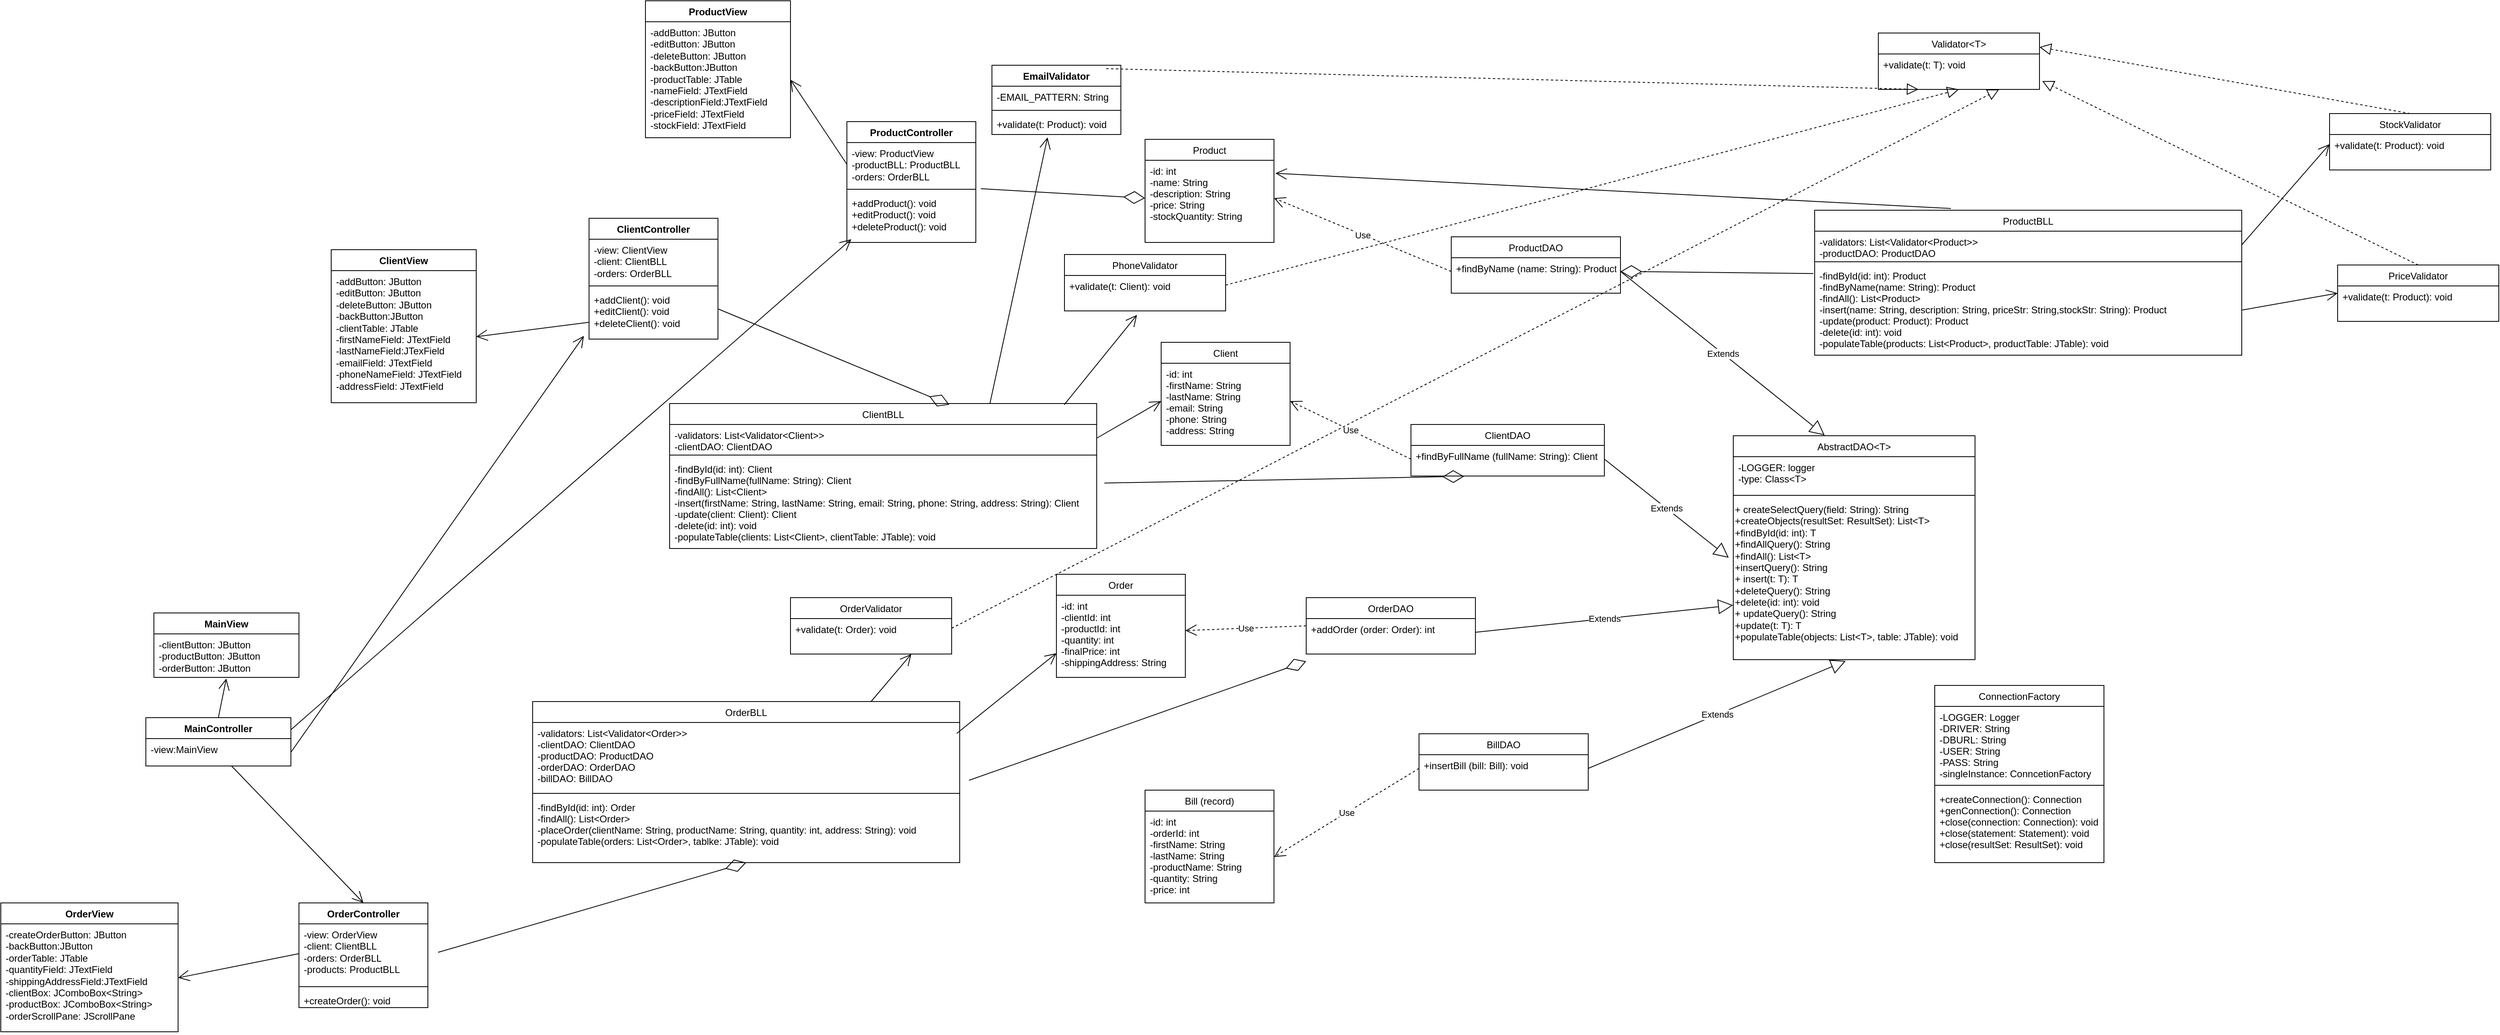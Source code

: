 <mxfile version="27.0.6">
  <diagram id="C5RBs43oDa-KdzZeNtuy" name="Page-1">
    <mxGraphModel dx="5542" dy="3557" grid="1" gridSize="10" guides="1" tooltips="1" connect="1" arrows="1" fold="1" page="1" pageScale="1" pageWidth="827" pageHeight="1169" math="0" shadow="0">
      <root>
        <mxCell id="WIyWlLk6GJQsqaUBKTNV-0" />
        <mxCell id="WIyWlLk6GJQsqaUBKTNV-1" parent="WIyWlLk6GJQsqaUBKTNV-0" />
        <mxCell id="zkfFHV4jXpPFQw0GAbJ--0" value="Client" style="swimlane;fontStyle=0;align=center;verticalAlign=top;childLayout=stackLayout;horizontal=1;startSize=26;horizontalStack=0;resizeParent=1;resizeLast=0;collapsible=1;marginBottom=0;rounded=0;shadow=0;strokeWidth=1;" parent="WIyWlLk6GJQsqaUBKTNV-1" vertex="1">
          <mxGeometry x="-100" y="264" width="160" height="128" as="geometry">
            <mxRectangle x="230" y="140" width="160" height="26" as="alternateBounds" />
          </mxGeometry>
        </mxCell>
        <mxCell id="zkfFHV4jXpPFQw0GAbJ--1" value="-id: int&#xa;-firstName: String&#xa;-lastName: String&#xa;-email: String&#xa;-phone: String&#xa;-address: String" style="text;align=left;verticalAlign=top;spacingLeft=4;spacingRight=4;overflow=hidden;rotatable=0;points=[[0,0.5],[1,0.5]];portConstraint=eastwest;" parent="zkfFHV4jXpPFQw0GAbJ--0" vertex="1">
          <mxGeometry y="26" width="160" height="94" as="geometry" />
        </mxCell>
        <mxCell id="zkfFHV4jXpPFQw0GAbJ--6" value="ConnectionFactory" style="swimlane;fontStyle=0;align=center;verticalAlign=top;childLayout=stackLayout;horizontal=1;startSize=26;horizontalStack=0;resizeParent=1;resizeLast=0;collapsible=1;marginBottom=0;rounded=0;shadow=0;strokeWidth=1;" parent="WIyWlLk6GJQsqaUBKTNV-1" vertex="1">
          <mxGeometry x="860" y="690" width="210" height="220" as="geometry">
            <mxRectangle x="130" y="380" width="160" height="26" as="alternateBounds" />
          </mxGeometry>
        </mxCell>
        <mxCell id="zkfFHV4jXpPFQw0GAbJ--7" value="-LOGGER: Logger&#xa;-DRIVER: String&#xa;-DBURL: String&#xa;-USER: String&#xa;-PASS: String&#xa;-singleInstance: ConncetionFactory" style="text;align=left;verticalAlign=top;spacingLeft=4;spacingRight=4;overflow=hidden;rotatable=0;points=[[0,0.5],[1,0.5]];portConstraint=eastwest;" parent="zkfFHV4jXpPFQw0GAbJ--6" vertex="1">
          <mxGeometry y="26" width="210" height="94" as="geometry" />
        </mxCell>
        <mxCell id="zkfFHV4jXpPFQw0GAbJ--9" value="" style="line;html=1;strokeWidth=1;align=left;verticalAlign=middle;spacingTop=-1;spacingLeft=3;spacingRight=3;rotatable=0;labelPosition=right;points=[];portConstraint=eastwest;" parent="zkfFHV4jXpPFQw0GAbJ--6" vertex="1">
          <mxGeometry y="120" width="210" height="8" as="geometry" />
        </mxCell>
        <mxCell id="zkfFHV4jXpPFQw0GAbJ--10" value="+createConnection(): Connection&#xa;+genConnection(): Connection&#xa;+close(connection: Connection): void&#xa;+close(statement: Statement): void&#xa;+close(resultSet: ResultSet): void" style="text;align=left;verticalAlign=top;spacingLeft=4;spacingRight=4;overflow=hidden;rotatable=0;points=[[0,0.5],[1,0.5]];portConstraint=eastwest;fontStyle=0" parent="zkfFHV4jXpPFQw0GAbJ--6" vertex="1">
          <mxGeometry y="128" width="210" height="92" as="geometry" />
        </mxCell>
        <mxCell id="zkfFHV4jXpPFQw0GAbJ--13" value="AbstractDAO&lt;T&gt;" style="swimlane;fontStyle=0;align=center;verticalAlign=top;childLayout=stackLayout;horizontal=1;startSize=26;horizontalStack=0;resizeParent=1;resizeLast=0;collapsible=1;marginBottom=0;rounded=0;shadow=0;strokeWidth=1;" parent="WIyWlLk6GJQsqaUBKTNV-1" vertex="1">
          <mxGeometry x="610" y="380" width="300" height="278" as="geometry">
            <mxRectangle x="340" y="380" width="170" height="26" as="alternateBounds" />
          </mxGeometry>
        </mxCell>
        <mxCell id="zkfFHV4jXpPFQw0GAbJ--14" value="-LOGGER: logger&#xa;-type: Class&lt;T&gt;" style="text;align=left;verticalAlign=top;spacingLeft=4;spacingRight=4;overflow=hidden;rotatable=0;points=[[0,0.5],[1,0.5]];portConstraint=eastwest;" parent="zkfFHV4jXpPFQw0GAbJ--13" vertex="1">
          <mxGeometry y="26" width="300" height="44" as="geometry" />
        </mxCell>
        <mxCell id="zkfFHV4jXpPFQw0GAbJ--15" value="" style="line;html=1;strokeWidth=1;align=left;verticalAlign=middle;spacingTop=-1;spacingLeft=3;spacingRight=3;rotatable=0;labelPosition=right;points=[];portConstraint=eastwest;" parent="zkfFHV4jXpPFQw0GAbJ--13" vertex="1">
          <mxGeometry y="70" width="300" height="8" as="geometry" />
        </mxCell>
        <mxCell id="z1YwKlO6LpL1jLKIhNCp-19" value="+ createSelectQuery(field: String): String&lt;div&gt;+createObjects(resultSet: ResultSet): List&amp;lt;T&amp;gt;&lt;/div&gt;&lt;div&gt;+findById(id: int): T&lt;/div&gt;&lt;div&gt;+findAllQuery(): String&lt;/div&gt;&lt;div&gt;+findAll(): List&amp;lt;T&amp;gt;&lt;/div&gt;&lt;div&gt;+insertQuery(): String&lt;/div&gt;&lt;div&gt;+ insert(t: T): T&lt;/div&gt;&lt;div&gt;+deleteQuery(): String&lt;/div&gt;&lt;div&gt;+delete(id: int): void&lt;/div&gt;&lt;div&gt;+ updateQuery(): String&lt;/div&gt;&lt;div&gt;+update(t: T): T&lt;/div&gt;&lt;div&gt;+populateTable(objects: List&amp;lt;T&amp;gt;, table: JTable): void&lt;/div&gt;&lt;div&gt;&lt;br&gt;&lt;/div&gt;" style="text;html=1;align=left;verticalAlign=middle;resizable=0;points=[];autosize=1;strokeColor=none;fillColor=none;" vertex="1" parent="zkfFHV4jXpPFQw0GAbJ--13">
          <mxGeometry y="78" width="300" height="200" as="geometry" />
        </mxCell>
        <mxCell id="z1YwKlO6LpL1jLKIhNCp-2" value="Order" style="swimlane;fontStyle=0;align=center;verticalAlign=top;childLayout=stackLayout;horizontal=1;startSize=26;horizontalStack=0;resizeParent=1;resizeLast=0;collapsible=1;marginBottom=0;rounded=0;shadow=0;strokeWidth=1;" vertex="1" parent="WIyWlLk6GJQsqaUBKTNV-1">
          <mxGeometry x="-230" y="552" width="160" height="128" as="geometry">
            <mxRectangle x="230" y="140" width="160" height="26" as="alternateBounds" />
          </mxGeometry>
        </mxCell>
        <mxCell id="z1YwKlO6LpL1jLKIhNCp-3" value="-id: int&#xa;-clientId: int&#xa;-productId: int&#xa;-quantity: int&#xa;-finalPrice: int&#xa;-shippingAddress: String" style="text;align=left;verticalAlign=top;spacingLeft=4;spacingRight=4;overflow=hidden;rotatable=0;points=[[0,0.5],[1,0.5]];portConstraint=eastwest;" vertex="1" parent="z1YwKlO6LpL1jLKIhNCp-2">
          <mxGeometry y="26" width="160" height="94" as="geometry" />
        </mxCell>
        <mxCell id="z1YwKlO6LpL1jLKIhNCp-4" value="Product" style="swimlane;fontStyle=0;align=center;verticalAlign=top;childLayout=stackLayout;horizontal=1;startSize=26;horizontalStack=0;resizeParent=1;resizeLast=0;collapsible=1;marginBottom=0;rounded=0;shadow=0;strokeWidth=1;" vertex="1" parent="WIyWlLk6GJQsqaUBKTNV-1">
          <mxGeometry x="-120" y="12" width="160" height="128" as="geometry">
            <mxRectangle x="230" y="140" width="160" height="26" as="alternateBounds" />
          </mxGeometry>
        </mxCell>
        <mxCell id="z1YwKlO6LpL1jLKIhNCp-5" value="-id: int&#xa;-name: String&#xa;-description: String&#xa;-price: String&#xa;-stockQuantity: String&#xa;" style="text;align=left;verticalAlign=top;spacingLeft=4;spacingRight=4;overflow=hidden;rotatable=0;points=[[0,0.5],[1,0.5]];portConstraint=eastwest;" vertex="1" parent="z1YwKlO6LpL1jLKIhNCp-4">
          <mxGeometry y="26" width="160" height="94" as="geometry" />
        </mxCell>
        <mxCell id="z1YwKlO6LpL1jLKIhNCp-6" value="Bill (record)" style="swimlane;fontStyle=0;align=center;verticalAlign=top;childLayout=stackLayout;horizontal=1;startSize=26;horizontalStack=0;resizeParent=1;resizeLast=0;collapsible=1;marginBottom=0;rounded=0;shadow=0;strokeWidth=1;" vertex="1" parent="WIyWlLk6GJQsqaUBKTNV-1">
          <mxGeometry x="-120" y="820" width="160" height="140" as="geometry">
            <mxRectangle x="230" y="140" width="160" height="26" as="alternateBounds" />
          </mxGeometry>
        </mxCell>
        <mxCell id="z1YwKlO6LpL1jLKIhNCp-7" value="-id: int&#xa;-orderId: int&#xa;-firstName: String&#xa;-lastName: String&#xa;-productName: String&#xa;-quantity: String&#xa;-price: int" style="text;align=left;verticalAlign=top;spacingLeft=4;spacingRight=4;overflow=hidden;rotatable=0;points=[[0,0.5],[1,0.5]];portConstraint=eastwest;" vertex="1" parent="z1YwKlO6LpL1jLKIhNCp-6">
          <mxGeometry y="26" width="160" height="114" as="geometry" />
        </mxCell>
        <mxCell id="z1YwKlO6LpL1jLKIhNCp-8" value="ProductDAO" style="swimlane;fontStyle=0;align=center;verticalAlign=top;childLayout=stackLayout;horizontal=1;startSize=26;horizontalStack=0;resizeParent=1;resizeLast=0;collapsible=1;marginBottom=0;rounded=0;shadow=0;strokeWidth=1;" vertex="1" parent="WIyWlLk6GJQsqaUBKTNV-1">
          <mxGeometry x="260" y="133" width="210" height="70" as="geometry">
            <mxRectangle x="230" y="140" width="160" height="26" as="alternateBounds" />
          </mxGeometry>
        </mxCell>
        <mxCell id="z1YwKlO6LpL1jLKIhNCp-9" value="+findByName (name: String): Product" style="text;align=left;verticalAlign=top;spacingLeft=4;spacingRight=4;overflow=hidden;rotatable=0;points=[[0,0.5],[1,0.5]];portConstraint=eastwest;" vertex="1" parent="z1YwKlO6LpL1jLKIhNCp-8">
          <mxGeometry y="26" width="210" height="34" as="geometry" />
        </mxCell>
        <mxCell id="z1YwKlO6LpL1jLKIhNCp-10" value="ClientDAO" style="swimlane;fontStyle=0;align=center;verticalAlign=top;childLayout=stackLayout;horizontal=1;startSize=26;horizontalStack=0;resizeParent=1;resizeLast=0;collapsible=1;marginBottom=0;rounded=0;shadow=0;strokeWidth=1;" vertex="1" parent="WIyWlLk6GJQsqaUBKTNV-1">
          <mxGeometry x="210" y="366" width="240" height="64" as="geometry">
            <mxRectangle x="230" y="140" width="160" height="26" as="alternateBounds" />
          </mxGeometry>
        </mxCell>
        <mxCell id="z1YwKlO6LpL1jLKIhNCp-11" value="+findByFullName (fullName: String): Client" style="text;align=left;verticalAlign=top;spacingLeft=4;spacingRight=4;overflow=hidden;rotatable=0;points=[[0,0.5],[1,0.5]];portConstraint=eastwest;" vertex="1" parent="z1YwKlO6LpL1jLKIhNCp-10">
          <mxGeometry y="26" width="240" height="34" as="geometry" />
        </mxCell>
        <mxCell id="z1YwKlO6LpL1jLKIhNCp-12" value="OrderDAO" style="swimlane;fontStyle=0;align=center;verticalAlign=top;childLayout=stackLayout;horizontal=1;startSize=26;horizontalStack=0;resizeParent=1;resizeLast=0;collapsible=1;marginBottom=0;rounded=0;shadow=0;strokeWidth=1;" vertex="1" parent="WIyWlLk6GJQsqaUBKTNV-1">
          <mxGeometry x="80" y="581" width="210" height="70" as="geometry">
            <mxRectangle x="230" y="140" width="160" height="26" as="alternateBounds" />
          </mxGeometry>
        </mxCell>
        <mxCell id="z1YwKlO6LpL1jLKIhNCp-13" value="+addOrder (order: Order): int" style="text;align=left;verticalAlign=top;spacingLeft=4;spacingRight=4;overflow=hidden;rotatable=0;points=[[0,0.5],[1,0.5]];portConstraint=eastwest;" vertex="1" parent="z1YwKlO6LpL1jLKIhNCp-12">
          <mxGeometry y="26" width="210" height="34" as="geometry" />
        </mxCell>
        <mxCell id="z1YwKlO6LpL1jLKIhNCp-15" value="BillDAO" style="swimlane;fontStyle=0;align=center;verticalAlign=top;childLayout=stackLayout;horizontal=1;startSize=26;horizontalStack=0;resizeParent=1;resizeLast=0;collapsible=1;marginBottom=0;rounded=0;shadow=0;strokeWidth=1;" vertex="1" parent="WIyWlLk6GJQsqaUBKTNV-1">
          <mxGeometry x="220" y="750" width="210" height="70" as="geometry">
            <mxRectangle x="230" y="140" width="160" height="26" as="alternateBounds" />
          </mxGeometry>
        </mxCell>
        <mxCell id="z1YwKlO6LpL1jLKIhNCp-16" value="+insertBill (bill: Bill): void " style="text;align=left;verticalAlign=top;spacingLeft=4;spacingRight=4;overflow=hidden;rotatable=0;points=[[0,0.5],[1,0.5]];portConstraint=eastwest;" vertex="1" parent="z1YwKlO6LpL1jLKIhNCp-15">
          <mxGeometry y="26" width="210" height="34" as="geometry" />
        </mxCell>
        <mxCell id="z1YwKlO6LpL1jLKIhNCp-21" value="ClientBLL" style="swimlane;fontStyle=0;align=center;verticalAlign=top;childLayout=stackLayout;horizontal=1;startSize=26;horizontalStack=0;resizeParent=1;resizeLast=0;collapsible=1;marginBottom=0;rounded=0;shadow=0;strokeWidth=1;" vertex="1" parent="WIyWlLk6GJQsqaUBKTNV-1">
          <mxGeometry x="-710" y="340" width="530" height="180" as="geometry">
            <mxRectangle x="550" y="140" width="160" height="26" as="alternateBounds" />
          </mxGeometry>
        </mxCell>
        <mxCell id="z1YwKlO6LpL1jLKIhNCp-22" value="-validators: List&lt;Validator&lt;Client&gt;&gt;&#xa;-clientDAO: ClientDAO" style="text;align=left;verticalAlign=top;spacingLeft=4;spacingRight=4;overflow=hidden;rotatable=0;points=[[0,0.5],[1,0.5]];portConstraint=eastwest;" vertex="1" parent="z1YwKlO6LpL1jLKIhNCp-21">
          <mxGeometry y="26" width="530" height="34" as="geometry" />
        </mxCell>
        <mxCell id="z1YwKlO6LpL1jLKIhNCp-27" value="" style="line;html=1;strokeWidth=1;align=left;verticalAlign=middle;spacingTop=-1;spacingLeft=3;spacingRight=3;rotatable=0;labelPosition=right;points=[];portConstraint=eastwest;" vertex="1" parent="z1YwKlO6LpL1jLKIhNCp-21">
          <mxGeometry y="60" width="530" height="8" as="geometry" />
        </mxCell>
        <mxCell id="z1YwKlO6LpL1jLKIhNCp-28" value="-findById(id: int): Client&#xa;-findByFullName(fullName: String): Client&#xa;-findAll(): List&lt;Client&gt;&#xa;-insert(firstName: String, lastName: String, email: String, phone: String, address: String): Client&#xa;-update(client: Client): Client&#xa;-delete(id: int): void&#xa;-populateTable(clients: List&lt;Client&gt;, clientTable: JTable): void" style="text;align=left;verticalAlign=top;spacingLeft=4;spacingRight=4;overflow=hidden;rotatable=0;points=[[0,0.5],[1,0.5]];portConstraint=eastwest;" vertex="1" parent="z1YwKlO6LpL1jLKIhNCp-21">
          <mxGeometry y="68" width="530" height="112" as="geometry" />
        </mxCell>
        <mxCell id="z1YwKlO6LpL1jLKIhNCp-31" value="OrderBLL" style="swimlane;fontStyle=0;align=center;verticalAlign=top;childLayout=stackLayout;horizontal=1;startSize=26;horizontalStack=0;resizeParent=1;resizeLast=0;collapsible=1;marginBottom=0;rounded=0;shadow=0;strokeWidth=1;" vertex="1" parent="WIyWlLk6GJQsqaUBKTNV-1">
          <mxGeometry x="-880" y="710" width="530" height="200" as="geometry">
            <mxRectangle x="550" y="140" width="160" height="26" as="alternateBounds" />
          </mxGeometry>
        </mxCell>
        <mxCell id="z1YwKlO6LpL1jLKIhNCp-32" value="-validators: List&lt;Validator&lt;Order&gt;&gt;&#xa;-clientDAO: ClientDAO&#xa;-productDAO: ProductDAO&#xa;-orderDAO: OrderDAO&#xa;-billDAO: BillDAO" style="text;align=left;verticalAlign=top;spacingLeft=4;spacingRight=4;overflow=hidden;rotatable=0;points=[[0,0.5],[1,0.5]];portConstraint=eastwest;" vertex="1" parent="z1YwKlO6LpL1jLKIhNCp-31">
          <mxGeometry y="26" width="530" height="84" as="geometry" />
        </mxCell>
        <mxCell id="z1YwKlO6LpL1jLKIhNCp-33" value="" style="line;html=1;strokeWidth=1;align=left;verticalAlign=middle;spacingTop=-1;spacingLeft=3;spacingRight=3;rotatable=0;labelPosition=right;points=[];portConstraint=eastwest;" vertex="1" parent="z1YwKlO6LpL1jLKIhNCp-31">
          <mxGeometry y="110" width="530" height="8" as="geometry" />
        </mxCell>
        <mxCell id="z1YwKlO6LpL1jLKIhNCp-34" value="-findById(id: int): Order&#xa;-findAll(): List&lt;Order&gt;&#xa;-placeOrder(clientName: String, productName: String, quantity: int, address: String): void&#xa;-populateTable(orders: List&lt;Order&gt;, tablke: JTable): void" style="text;align=left;verticalAlign=top;spacingLeft=4;spacingRight=4;overflow=hidden;rotatable=0;points=[[0,0.5],[1,0.5]];portConstraint=eastwest;" vertex="1" parent="z1YwKlO6LpL1jLKIhNCp-31">
          <mxGeometry y="118" width="530" height="82" as="geometry" />
        </mxCell>
        <mxCell id="z1YwKlO6LpL1jLKIhNCp-35" value="ProductBLL" style="swimlane;fontStyle=0;align=center;verticalAlign=top;childLayout=stackLayout;horizontal=1;startSize=26;horizontalStack=0;resizeParent=1;resizeLast=0;collapsible=1;marginBottom=0;rounded=0;shadow=0;strokeWidth=1;" vertex="1" parent="WIyWlLk6GJQsqaUBKTNV-1">
          <mxGeometry x="711" y="100" width="530" height="180" as="geometry">
            <mxRectangle x="550" y="140" width="160" height="26" as="alternateBounds" />
          </mxGeometry>
        </mxCell>
        <mxCell id="z1YwKlO6LpL1jLKIhNCp-36" value="-validators: List&lt;Validator&lt;Product&gt;&gt;&#xa;-productDAO: ProductDAO" style="text;align=left;verticalAlign=top;spacingLeft=4;spacingRight=4;overflow=hidden;rotatable=0;points=[[0,0.5],[1,0.5]];portConstraint=eastwest;" vertex="1" parent="z1YwKlO6LpL1jLKIhNCp-35">
          <mxGeometry y="26" width="530" height="34" as="geometry" />
        </mxCell>
        <mxCell id="z1YwKlO6LpL1jLKIhNCp-37" value="" style="line;html=1;strokeWidth=1;align=left;verticalAlign=middle;spacingTop=-1;spacingLeft=3;spacingRight=3;rotatable=0;labelPosition=right;points=[];portConstraint=eastwest;" vertex="1" parent="z1YwKlO6LpL1jLKIhNCp-35">
          <mxGeometry y="60" width="530" height="8" as="geometry" />
        </mxCell>
        <mxCell id="z1YwKlO6LpL1jLKIhNCp-38" value="-findById(id: int): Product&#xa;-findByName(name: String): Product&#xa;-findAll(): List&lt;Product&gt;&#xa;-insert(name: String, description: String, priceStr: String,stockStr: String): Product&#xa;-update(product: Product): Product&#xa;-delete(id: int): void&#xa;-populateTable(products: List&lt;Product&gt;, productTable: JTable): void" style="text;align=left;verticalAlign=top;spacingLeft=4;spacingRight=4;overflow=hidden;rotatable=0;points=[[0,0.5],[1,0.5]];portConstraint=eastwest;" vertex="1" parent="z1YwKlO6LpL1jLKIhNCp-35">
          <mxGeometry y="68" width="530" height="112" as="geometry" />
        </mxCell>
        <mxCell id="z1YwKlO6LpL1jLKIhNCp-49" value="PhoneValidator" style="swimlane;fontStyle=0;align=center;verticalAlign=top;childLayout=stackLayout;horizontal=1;startSize=26;horizontalStack=0;resizeParent=1;resizeLast=0;collapsible=1;marginBottom=0;rounded=0;shadow=0;strokeWidth=1;" vertex="1" parent="WIyWlLk6GJQsqaUBKTNV-1">
          <mxGeometry x="-220" y="155" width="200" height="70" as="geometry">
            <mxRectangle x="230" y="140" width="160" height="26" as="alternateBounds" />
          </mxGeometry>
        </mxCell>
        <mxCell id="z1YwKlO6LpL1jLKIhNCp-50" value="+validate(t: Client): void" style="text;align=left;verticalAlign=top;spacingLeft=4;spacingRight=4;overflow=hidden;rotatable=0;points=[[0,0.5],[1,0.5]];portConstraint=eastwest;" vertex="1" parent="z1YwKlO6LpL1jLKIhNCp-49">
          <mxGeometry y="26" width="200" height="24" as="geometry" />
        </mxCell>
        <mxCell id="z1YwKlO6LpL1jLKIhNCp-51" value="OrderValidator" style="swimlane;fontStyle=0;align=center;verticalAlign=top;childLayout=stackLayout;horizontal=1;startSize=26;horizontalStack=0;resizeParent=1;resizeLast=0;collapsible=1;marginBottom=0;rounded=0;shadow=0;strokeWidth=1;" vertex="1" parent="WIyWlLk6GJQsqaUBKTNV-1">
          <mxGeometry x="-560" y="581" width="200" height="70" as="geometry">
            <mxRectangle x="230" y="140" width="160" height="26" as="alternateBounds" />
          </mxGeometry>
        </mxCell>
        <mxCell id="z1YwKlO6LpL1jLKIhNCp-52" value="+validate(t: Order): void" style="text;align=left;verticalAlign=top;spacingLeft=4;spacingRight=4;overflow=hidden;rotatable=0;points=[[0,0.5],[1,0.5]];portConstraint=eastwest;" vertex="1" parent="z1YwKlO6LpL1jLKIhNCp-51">
          <mxGeometry y="26" width="200" height="24" as="geometry" />
        </mxCell>
        <mxCell id="z1YwKlO6LpL1jLKIhNCp-58" value="EmailValidator" style="swimlane;fontStyle=1;align=center;verticalAlign=top;childLayout=stackLayout;horizontal=1;startSize=26;horizontalStack=0;resizeParent=1;resizeParentMax=0;resizeLast=0;collapsible=1;marginBottom=0;whiteSpace=wrap;html=1;" vertex="1" parent="WIyWlLk6GJQsqaUBKTNV-1">
          <mxGeometry x="-310" y="-80" width="160" height="86" as="geometry" />
        </mxCell>
        <mxCell id="z1YwKlO6LpL1jLKIhNCp-59" value="-EMAIL_PATTERN: String" style="text;strokeColor=none;fillColor=none;align=left;verticalAlign=top;spacingLeft=4;spacingRight=4;overflow=hidden;rotatable=0;points=[[0,0.5],[1,0.5]];portConstraint=eastwest;whiteSpace=wrap;html=1;" vertex="1" parent="z1YwKlO6LpL1jLKIhNCp-58">
          <mxGeometry y="26" width="160" height="26" as="geometry" />
        </mxCell>
        <mxCell id="z1YwKlO6LpL1jLKIhNCp-60" value="" style="line;strokeWidth=1;fillColor=none;align=left;verticalAlign=middle;spacingTop=-1;spacingLeft=3;spacingRight=3;rotatable=0;labelPosition=right;points=[];portConstraint=eastwest;strokeColor=inherit;" vertex="1" parent="z1YwKlO6LpL1jLKIhNCp-58">
          <mxGeometry y="52" width="160" height="8" as="geometry" />
        </mxCell>
        <mxCell id="z1YwKlO6LpL1jLKIhNCp-61" value="&lt;span style=&quot;text-wrap-mode: nowrap;&quot;&gt;+validate(t: Product): void&lt;/span&gt;" style="text;strokeColor=none;fillColor=none;align=left;verticalAlign=top;spacingLeft=4;spacingRight=4;overflow=hidden;rotatable=0;points=[[0,0.5],[1,0.5]];portConstraint=eastwest;whiteSpace=wrap;html=1;" vertex="1" parent="z1YwKlO6LpL1jLKIhNCp-58">
          <mxGeometry y="60" width="160" height="26" as="geometry" />
        </mxCell>
        <mxCell id="z1YwKlO6LpL1jLKIhNCp-62" value="ClientController" style="swimlane;fontStyle=1;align=center;verticalAlign=top;childLayout=stackLayout;horizontal=1;startSize=26;horizontalStack=0;resizeParent=1;resizeParentMax=0;resizeLast=0;collapsible=1;marginBottom=0;whiteSpace=wrap;html=1;" vertex="1" parent="WIyWlLk6GJQsqaUBKTNV-1">
          <mxGeometry x="-810" y="110" width="160" height="150" as="geometry" />
        </mxCell>
        <mxCell id="z1YwKlO6LpL1jLKIhNCp-63" value="-view: ClientView&lt;div&gt;-client: ClientBLL&lt;/div&gt;&lt;div&gt;-orders: OrderBLL&lt;/div&gt;" style="text;strokeColor=none;fillColor=none;align=left;verticalAlign=top;spacingLeft=4;spacingRight=4;overflow=hidden;rotatable=0;points=[[0,0.5],[1,0.5]];portConstraint=eastwest;whiteSpace=wrap;html=1;" vertex="1" parent="z1YwKlO6LpL1jLKIhNCp-62">
          <mxGeometry y="26" width="160" height="54" as="geometry" />
        </mxCell>
        <mxCell id="z1YwKlO6LpL1jLKIhNCp-64" value="" style="line;strokeWidth=1;fillColor=none;align=left;verticalAlign=middle;spacingTop=-1;spacingLeft=3;spacingRight=3;rotatable=0;labelPosition=right;points=[];portConstraint=eastwest;strokeColor=inherit;" vertex="1" parent="z1YwKlO6LpL1jLKIhNCp-62">
          <mxGeometry y="80" width="160" height="8" as="geometry" />
        </mxCell>
        <mxCell id="z1YwKlO6LpL1jLKIhNCp-65" value="&lt;span style=&quot;text-wrap-mode: nowrap;&quot;&gt;+addClient(): void&lt;/span&gt;&lt;div&gt;&lt;span style=&quot;text-wrap-mode: nowrap;&quot;&gt;+editClient(): void&lt;/span&gt;&lt;/div&gt;&lt;div&gt;&lt;span style=&quot;text-wrap-mode: nowrap;&quot;&gt;+deleteClient(): void&lt;/span&gt;&lt;/div&gt;" style="text;strokeColor=none;fillColor=none;align=left;verticalAlign=top;spacingLeft=4;spacingRight=4;overflow=hidden;rotatable=0;points=[[0,0.5],[1,0.5]];portConstraint=eastwest;whiteSpace=wrap;html=1;" vertex="1" parent="z1YwKlO6LpL1jLKIhNCp-62">
          <mxGeometry y="88" width="160" height="62" as="geometry" />
        </mxCell>
        <mxCell id="z1YwKlO6LpL1jLKIhNCp-66" value="ProductController" style="swimlane;fontStyle=1;align=center;verticalAlign=top;childLayout=stackLayout;horizontal=1;startSize=26;horizontalStack=0;resizeParent=1;resizeParentMax=0;resizeLast=0;collapsible=1;marginBottom=0;whiteSpace=wrap;html=1;" vertex="1" parent="WIyWlLk6GJQsqaUBKTNV-1">
          <mxGeometry x="-490" y="-10" width="160" height="150" as="geometry" />
        </mxCell>
        <mxCell id="z1YwKlO6LpL1jLKIhNCp-67" value="-view: ProductView&lt;div&gt;-productBLL: ProductBLL&lt;/div&gt;&lt;div&gt;-orders: OrderBLL&lt;/div&gt;" style="text;strokeColor=none;fillColor=none;align=left;verticalAlign=top;spacingLeft=4;spacingRight=4;overflow=hidden;rotatable=0;points=[[0,0.5],[1,0.5]];portConstraint=eastwest;whiteSpace=wrap;html=1;" vertex="1" parent="z1YwKlO6LpL1jLKIhNCp-66">
          <mxGeometry y="26" width="160" height="54" as="geometry" />
        </mxCell>
        <mxCell id="z1YwKlO6LpL1jLKIhNCp-68" value="" style="line;strokeWidth=1;fillColor=none;align=left;verticalAlign=middle;spacingTop=-1;spacingLeft=3;spacingRight=3;rotatable=0;labelPosition=right;points=[];portConstraint=eastwest;strokeColor=inherit;" vertex="1" parent="z1YwKlO6LpL1jLKIhNCp-66">
          <mxGeometry y="80" width="160" height="8" as="geometry" />
        </mxCell>
        <mxCell id="z1YwKlO6LpL1jLKIhNCp-69" value="&lt;span style=&quot;text-wrap-mode: nowrap;&quot;&gt;+addProduct(): void&lt;/span&gt;&lt;div&gt;&lt;span style=&quot;text-wrap-mode: nowrap;&quot;&gt;+editProduct(): void&lt;/span&gt;&lt;/div&gt;&lt;div&gt;&lt;span style=&quot;text-wrap-mode: nowrap;&quot;&gt;+deleteProduct(): void&lt;/span&gt;&lt;/div&gt;" style="text;strokeColor=none;fillColor=none;align=left;verticalAlign=top;spacingLeft=4;spacingRight=4;overflow=hidden;rotatable=0;points=[[0,0.5],[1,0.5]];portConstraint=eastwest;whiteSpace=wrap;html=1;" vertex="1" parent="z1YwKlO6LpL1jLKIhNCp-66">
          <mxGeometry y="88" width="160" height="62" as="geometry" />
        </mxCell>
        <mxCell id="z1YwKlO6LpL1jLKIhNCp-70" value="OrderController" style="swimlane;fontStyle=1;align=center;verticalAlign=top;childLayout=stackLayout;horizontal=1;startSize=26;horizontalStack=0;resizeParent=1;resizeParentMax=0;resizeLast=0;collapsible=1;marginBottom=0;whiteSpace=wrap;html=1;" vertex="1" parent="WIyWlLk6GJQsqaUBKTNV-1">
          <mxGeometry x="-1170" y="960" width="160" height="130" as="geometry" />
        </mxCell>
        <mxCell id="z1YwKlO6LpL1jLKIhNCp-71" value="-view: OrderView&lt;div&gt;-client: ClientBLL&lt;/div&gt;&lt;div&gt;-orders: OrderBLL&lt;/div&gt;&lt;div&gt;-products: ProductBLL&lt;/div&gt;" style="text;strokeColor=none;fillColor=none;align=left;verticalAlign=top;spacingLeft=4;spacingRight=4;overflow=hidden;rotatable=0;points=[[0,0.5],[1,0.5]];portConstraint=eastwest;whiteSpace=wrap;html=1;" vertex="1" parent="z1YwKlO6LpL1jLKIhNCp-70">
          <mxGeometry y="26" width="160" height="74" as="geometry" />
        </mxCell>
        <mxCell id="z1YwKlO6LpL1jLKIhNCp-72" value="" style="line;strokeWidth=1;fillColor=none;align=left;verticalAlign=middle;spacingTop=-1;spacingLeft=3;spacingRight=3;rotatable=0;labelPosition=right;points=[];portConstraint=eastwest;strokeColor=inherit;" vertex="1" parent="z1YwKlO6LpL1jLKIhNCp-70">
          <mxGeometry y="100" width="160" height="8" as="geometry" />
        </mxCell>
        <mxCell id="z1YwKlO6LpL1jLKIhNCp-73" value="&lt;span style=&quot;text-wrap-mode: nowrap;&quot;&gt;+createOrder(): void&lt;/span&gt;" style="text;strokeColor=none;fillColor=none;align=left;verticalAlign=top;spacingLeft=4;spacingRight=4;overflow=hidden;rotatable=0;points=[[0,0.5],[1,0.5]];portConstraint=eastwest;whiteSpace=wrap;html=1;" vertex="1" parent="z1YwKlO6LpL1jLKIhNCp-70">
          <mxGeometry y="108" width="160" height="22" as="geometry" />
        </mxCell>
        <mxCell id="z1YwKlO6LpL1jLKIhNCp-88" value="Extends" style="endArrow=block;endSize=16;endFill=0;html=1;rounded=0;exitX=1;exitY=0.5;exitDx=0;exitDy=0;entryX=0.378;entryY=-0.002;entryDx=0;entryDy=0;entryPerimeter=0;" edge="1" parent="WIyWlLk6GJQsqaUBKTNV-1" source="z1YwKlO6LpL1jLKIhNCp-9" target="zkfFHV4jXpPFQw0GAbJ--13">
          <mxGeometry width="160" relative="1" as="geometry">
            <mxPoint x="340" y="690" as="sourcePoint" />
            <mxPoint x="500" y="690" as="targetPoint" />
          </mxGeometry>
        </mxCell>
        <mxCell id="z1YwKlO6LpL1jLKIhNCp-89" value="Extends" style="endArrow=block;endSize=16;endFill=0;html=1;rounded=0;exitX=1;exitY=0.5;exitDx=0;exitDy=0;entryX=-0.019;entryY=0.367;entryDx=0;entryDy=0;entryPerimeter=0;" edge="1" parent="WIyWlLk6GJQsqaUBKTNV-1" source="z1YwKlO6LpL1jLKIhNCp-11" target="z1YwKlO6LpL1jLKIhNCp-19">
          <mxGeometry width="160" relative="1" as="geometry">
            <mxPoint x="450" y="680" as="sourcePoint" />
            <mxPoint x="510" y="480" as="targetPoint" />
          </mxGeometry>
        </mxCell>
        <mxCell id="z1YwKlO6LpL1jLKIhNCp-90" value="Extends" style="endArrow=block;endSize=16;endFill=0;html=1;rounded=0;exitX=1;exitY=0.5;exitDx=0;exitDy=0;entryX=-0.001;entryY=0.662;entryDx=0;entryDy=0;entryPerimeter=0;" edge="1" parent="WIyWlLk6GJQsqaUBKTNV-1" source="z1YwKlO6LpL1jLKIhNCp-13" target="z1YwKlO6LpL1jLKIhNCp-19">
          <mxGeometry width="160" relative="1" as="geometry">
            <mxPoint x="460" y="670" as="sourcePoint" />
            <mxPoint x="620" y="670" as="targetPoint" />
          </mxGeometry>
        </mxCell>
        <mxCell id="z1YwKlO6LpL1jLKIhNCp-91" value="Extends" style="endArrow=block;endSize=16;endFill=0;html=1;rounded=0;exitX=1;exitY=0.5;exitDx=0;exitDy=0;entryX=0.465;entryY=1.008;entryDx=0;entryDy=0;entryPerimeter=0;" edge="1" parent="WIyWlLk6GJQsqaUBKTNV-1" source="z1YwKlO6LpL1jLKIhNCp-16" target="z1YwKlO6LpL1jLKIhNCp-19">
          <mxGeometry width="160" relative="1" as="geometry">
            <mxPoint x="400" y="700" as="sourcePoint" />
            <mxPoint x="560" y="700" as="targetPoint" />
          </mxGeometry>
        </mxCell>
        <mxCell id="z1YwKlO6LpL1jLKIhNCp-94" value="Use" style="endArrow=open;endSize=12;dashed=1;html=1;rounded=0;exitX=0;exitY=0.5;exitDx=0;exitDy=0;entryX=1;entryY=0.5;entryDx=0;entryDy=0;" edge="1" parent="WIyWlLk6GJQsqaUBKTNV-1" source="z1YwKlO6LpL1jLKIhNCp-9" target="z1YwKlO6LpL1jLKIhNCp-5">
          <mxGeometry width="160" relative="1" as="geometry">
            <mxPoint x="145" y="210" as="sourcePoint" />
            <mxPoint x="305" y="210" as="targetPoint" />
          </mxGeometry>
        </mxCell>
        <mxCell id="z1YwKlO6LpL1jLKIhNCp-96" value="Use" style="endArrow=open;endSize=12;dashed=1;html=1;rounded=0;exitX=0;exitY=0.5;exitDx=0;exitDy=0;entryX=1;entryY=0.5;entryDx=0;entryDy=0;" edge="1" parent="WIyWlLk6GJQsqaUBKTNV-1" source="z1YwKlO6LpL1jLKIhNCp-11" target="zkfFHV4jXpPFQw0GAbJ--1">
          <mxGeometry width="160" relative="1" as="geometry">
            <mxPoint x="120" y="320" as="sourcePoint" />
            <mxPoint x="280" y="320" as="targetPoint" />
          </mxGeometry>
        </mxCell>
        <mxCell id="z1YwKlO6LpL1jLKIhNCp-97" value="Use" style="endArrow=open;endSize=12;dashed=1;html=1;rounded=0;exitX=0;exitY=0.5;exitDx=0;exitDy=0;" edge="1" parent="WIyWlLk6GJQsqaUBKTNV-1" source="z1YwKlO6LpL1jLKIhNCp-12" target="z1YwKlO6LpL1jLKIhNCp-3">
          <mxGeometry width="160" relative="1" as="geometry">
            <mxPoint x="100" y="332" as="sourcePoint" />
            <mxPoint x="260" y="332" as="targetPoint" />
          </mxGeometry>
        </mxCell>
        <mxCell id="z1YwKlO6LpL1jLKIhNCp-98" value="Use" style="endArrow=open;endSize=12;dashed=1;html=1;rounded=0;exitX=0;exitY=0.5;exitDx=0;exitDy=0;entryX=1;entryY=0.5;entryDx=0;entryDy=0;" edge="1" parent="WIyWlLk6GJQsqaUBKTNV-1" source="z1YwKlO6LpL1jLKIhNCp-16" target="z1YwKlO6LpL1jLKIhNCp-7">
          <mxGeometry width="160" relative="1" as="geometry">
            <mxPoint x="220" y="200" as="sourcePoint" />
            <mxPoint x="380" y="200" as="targetPoint" />
          </mxGeometry>
        </mxCell>
        <mxCell id="z1YwKlO6LpL1jLKIhNCp-99" value="" style="endArrow=diamondThin;endFill=0;endSize=24;html=1;rounded=0;exitX=-0.003;exitY=0.095;exitDx=0;exitDy=0;exitPerimeter=0;entryX=1;entryY=0.5;entryDx=0;entryDy=0;" edge="1" parent="WIyWlLk6GJQsqaUBKTNV-1" source="z1YwKlO6LpL1jLKIhNCp-38" target="z1YwKlO6LpL1jLKIhNCp-9">
          <mxGeometry width="160" relative="1" as="geometry">
            <mxPoint x="520" y="670" as="sourcePoint" />
            <mxPoint x="680" y="670" as="targetPoint" />
          </mxGeometry>
        </mxCell>
        <mxCell id="z1YwKlO6LpL1jLKIhNCp-100" value="" style="endArrow=diamondThin;endFill=0;endSize=24;html=1;rounded=0;exitX=1.018;exitY=0.274;exitDx=0;exitDy=0;exitPerimeter=0;entryX=0.275;entryY=1.131;entryDx=0;entryDy=0;entryPerimeter=0;" edge="1" parent="WIyWlLk6GJQsqaUBKTNV-1" source="z1YwKlO6LpL1jLKIhNCp-28" target="z1YwKlO6LpL1jLKIhNCp-11">
          <mxGeometry width="160" relative="1" as="geometry">
            <mxPoint x="-200" y="460" as="sourcePoint" />
            <mxPoint x="-439" y="457" as="targetPoint" />
          </mxGeometry>
        </mxCell>
        <mxCell id="z1YwKlO6LpL1jLKIhNCp-101" value="" style="endArrow=diamondThin;endFill=0;endSize=24;html=1;rounded=0;exitX=1.022;exitY=0.854;exitDx=0;exitDy=0;exitPerimeter=0;" edge="1" parent="WIyWlLk6GJQsqaUBKTNV-1" source="z1YwKlO6LpL1jLKIhNCp-32">
          <mxGeometry width="160" relative="1" as="geometry">
            <mxPoint x="-220" y="770" as="sourcePoint" />
            <mxPoint x="80" y="660" as="targetPoint" />
          </mxGeometry>
        </mxCell>
        <mxCell id="z1YwKlO6LpL1jLKIhNCp-102" value="" style="endArrow=diamondThin;endFill=0;endSize=24;html=1;rounded=0;exitX=1.079;exitY=0.478;exitDx=0;exitDy=0;exitPerimeter=0;entryX=0.5;entryY=1;entryDx=0;entryDy=0;" edge="1" parent="WIyWlLk6GJQsqaUBKTNV-1" source="z1YwKlO6LpL1jLKIhNCp-71" target="z1YwKlO6LpL1jLKIhNCp-31">
          <mxGeometry width="160" relative="1" as="geometry">
            <mxPoint x="-790" y="1140" as="sourcePoint" />
            <mxPoint x="-620" y="940" as="targetPoint" />
          </mxGeometry>
        </mxCell>
        <mxCell id="z1YwKlO6LpL1jLKIhNCp-103" value="" style="endArrow=diamondThin;endFill=0;endSize=24;html=1;rounded=0;exitX=1;exitY=0.75;exitDx=0;exitDy=0;entryX=0.655;entryY=0.008;entryDx=0;entryDy=0;entryPerimeter=0;" edge="1" parent="WIyWlLk6GJQsqaUBKTNV-1" source="z1YwKlO6LpL1jLKIhNCp-62" target="z1YwKlO6LpL1jLKIhNCp-21">
          <mxGeometry width="160" relative="1" as="geometry">
            <mxPoint x="-300" y="260" as="sourcePoint" />
            <mxPoint x="118" y="112" as="targetPoint" />
          </mxGeometry>
        </mxCell>
        <mxCell id="z1YwKlO6LpL1jLKIhNCp-104" value="" style="endArrow=diamondThin;endFill=0;endSize=24;html=1;rounded=0;exitX=1.039;exitY=-0.076;exitDx=0;exitDy=0;exitPerimeter=0;entryX=0;entryY=0.5;entryDx=0;entryDy=0;" edge="1" parent="WIyWlLk6GJQsqaUBKTNV-1" source="z1YwKlO6LpL1jLKIhNCp-69" target="z1YwKlO6LpL1jLKIhNCp-5">
          <mxGeometry width="160" relative="1" as="geometry">
            <mxPoint x="-130" y="60" as="sourcePoint" />
            <mxPoint x="288" y="-88" as="targetPoint" />
          </mxGeometry>
        </mxCell>
        <mxCell id="z1YwKlO6LpL1jLKIhNCp-105" value="" style="endArrow=open;endFill=1;endSize=12;html=1;rounded=0;entryX=1;entryY=0.5;entryDx=0;entryDy=0;exitX=0;exitY=0.5;exitDx=0;exitDy=0;" edge="1" parent="WIyWlLk6GJQsqaUBKTNV-1" source="z1YwKlO6LpL1jLKIhNCp-71" target="z1YwKlO6LpL1jLKIhNCp-107">
          <mxGeometry width="160" relative="1" as="geometry">
            <mxPoint x="-1210" y="900" as="sourcePoint" />
            <mxPoint x="-1140" y="824.09" as="targetPoint" />
          </mxGeometry>
        </mxCell>
        <mxCell id="z1YwKlO6LpL1jLKIhNCp-106" value="OrderView" style="swimlane;fontStyle=1;align=center;verticalAlign=top;childLayout=stackLayout;horizontal=1;startSize=26;horizontalStack=0;resizeParent=1;resizeParentMax=0;resizeLast=0;collapsible=1;marginBottom=0;whiteSpace=wrap;html=1;" vertex="1" parent="WIyWlLk6GJQsqaUBKTNV-1">
          <mxGeometry x="-1540" y="960" width="220" height="160" as="geometry" />
        </mxCell>
        <mxCell id="z1YwKlO6LpL1jLKIhNCp-107" value="-createOrderButton: JButton&lt;div&gt;&lt;span style=&quot;background-color: transparent; color: light-dark(rgb(0, 0, 0), rgb(255, 255, 255));&quot;&gt;-backButton:&lt;/span&gt;&lt;span style=&quot;background-color: transparent; color: light-dark(rgb(0, 0, 0), rgb(255, 255, 255));&quot;&gt;JButton&lt;/span&gt;&lt;/div&gt;&lt;div&gt;&lt;span style=&quot;background-color: transparent; color: light-dark(rgb(0, 0, 0), rgb(255, 255, 255));&quot;&gt;-orderTable: JTable&lt;/span&gt;&lt;/div&gt;&lt;div&gt;&lt;span style=&quot;background-color: transparent; color: light-dark(rgb(0, 0, 0), rgb(255, 255, 255));&quot;&gt;-quantityField: JTextField&lt;/span&gt;&lt;/div&gt;&lt;div&gt;&lt;span style=&quot;background-color: transparent; color: light-dark(rgb(0, 0, 0), rgb(255, 255, 255));&quot;&gt;-shippingAddressField:JTextField&lt;/span&gt;&lt;/div&gt;&lt;div&gt;-clientBox: JComboBox&amp;lt;String&amp;gt;&lt;/div&gt;&lt;div&gt;-productBox: JComboBox&amp;lt;String&amp;gt;&lt;/div&gt;&lt;div&gt;-orderScrollPane: JScrollPane&amp;nbsp;&lt;/div&gt;" style="text;strokeColor=none;fillColor=none;align=left;verticalAlign=top;spacingLeft=4;spacingRight=4;overflow=hidden;rotatable=0;points=[[0,0.5],[1,0.5]];portConstraint=eastwest;whiteSpace=wrap;html=1;" vertex="1" parent="z1YwKlO6LpL1jLKIhNCp-106">
          <mxGeometry y="26" width="220" height="134" as="geometry" />
        </mxCell>
        <mxCell id="z1YwKlO6LpL1jLKIhNCp-108" value="ClientView" style="swimlane;fontStyle=1;align=center;verticalAlign=top;childLayout=stackLayout;horizontal=1;startSize=26;horizontalStack=0;resizeParent=1;resizeParentMax=0;resizeLast=0;collapsible=1;marginBottom=0;whiteSpace=wrap;html=1;" vertex="1" parent="WIyWlLk6GJQsqaUBKTNV-1">
          <mxGeometry x="-1130" y="149" width="180" height="190" as="geometry" />
        </mxCell>
        <mxCell id="z1YwKlO6LpL1jLKIhNCp-109" value="-addButton: JButton&lt;div&gt;-editButton:&amp;nbsp;&lt;span style=&quot;background-color: transparent; color: light-dark(rgb(0, 0, 0), rgb(255, 255, 255));&quot;&gt;JButton&lt;/span&gt;&lt;/div&gt;&lt;div&gt;&lt;span style=&quot;background-color: transparent; color: light-dark(rgb(0, 0, 0), rgb(255, 255, 255));&quot;&gt;-deleteButton:&amp;nbsp;&lt;/span&gt;&lt;span style=&quot;background-color: transparent; color: light-dark(rgb(0, 0, 0), rgb(255, 255, 255));&quot;&gt;JButton&lt;/span&gt;&lt;/div&gt;&lt;div&gt;&lt;span style=&quot;background-color: transparent; color: light-dark(rgb(0, 0, 0), rgb(255, 255, 255));&quot;&gt;-backButton:&lt;/span&gt;&lt;span style=&quot;background-color: transparent; color: light-dark(rgb(0, 0, 0), rgb(255, 255, 255));&quot;&gt;JButton&lt;/span&gt;&lt;/div&gt;&lt;div&gt;&lt;span style=&quot;background-color: transparent; color: light-dark(rgb(0, 0, 0), rgb(255, 255, 255));&quot;&gt;-clientTable: JTable&lt;/span&gt;&lt;/div&gt;&lt;div&gt;&lt;span style=&quot;background-color: transparent; color: light-dark(rgb(0, 0, 0), rgb(255, 255, 255));&quot;&gt;-firstNameField: JTextField&lt;/span&gt;&lt;/div&gt;&lt;div&gt;&lt;span style=&quot;background-color: transparent; color: light-dark(rgb(0, 0, 0), rgb(255, 255, 255));&quot;&gt;-lastNameField:JTexField&lt;/span&gt;&lt;/div&gt;&lt;div&gt;-emailField: JTextField&lt;span style=&quot;background-color: transparent; color: light-dark(rgb(0, 0, 0), rgb(255, 255, 255));&quot;&gt;&lt;/span&gt;&lt;/div&gt;&lt;div&gt;-phoneNameField: JTextField&lt;/div&gt;&lt;div&gt;-addressField: JTextField&lt;/div&gt;" style="text;strokeColor=none;fillColor=none;align=left;verticalAlign=top;spacingLeft=4;spacingRight=4;overflow=hidden;rotatable=0;points=[[0,0.5],[1,0.5]];portConstraint=eastwest;whiteSpace=wrap;html=1;" vertex="1" parent="z1YwKlO6LpL1jLKIhNCp-108">
          <mxGeometry y="26" width="180" height="164" as="geometry" />
        </mxCell>
        <mxCell id="z1YwKlO6LpL1jLKIhNCp-110" value="" style="endArrow=open;endFill=1;endSize=12;html=1;rounded=0;entryX=1;entryY=0.5;entryDx=0;entryDy=0;" edge="1" parent="WIyWlLk6GJQsqaUBKTNV-1" source="z1YwKlO6LpL1jLKIhNCp-65" target="z1YwKlO6LpL1jLKIhNCp-109">
          <mxGeometry width="160" relative="1" as="geometry">
            <mxPoint x="-980" y="520" as="sourcePoint" />
            <mxPoint x="-960" y="474" as="targetPoint" />
          </mxGeometry>
        </mxCell>
        <mxCell id="z1YwKlO6LpL1jLKIhNCp-111" value="ProductView" style="swimlane;fontStyle=1;align=center;verticalAlign=top;childLayout=stackLayout;horizontal=1;startSize=26;horizontalStack=0;resizeParent=1;resizeParentMax=0;resizeLast=0;collapsible=1;marginBottom=0;whiteSpace=wrap;html=1;" vertex="1" parent="WIyWlLk6GJQsqaUBKTNV-1">
          <mxGeometry x="-740" y="-160" width="180" height="170" as="geometry" />
        </mxCell>
        <mxCell id="z1YwKlO6LpL1jLKIhNCp-112" value="-addButton: JButton&lt;div&gt;-editButton:&amp;nbsp;&lt;span style=&quot;background-color: transparent; color: light-dark(rgb(0, 0, 0), rgb(255, 255, 255));&quot;&gt;JButton&lt;/span&gt;&lt;/div&gt;&lt;div&gt;&lt;span style=&quot;background-color: transparent; color: light-dark(rgb(0, 0, 0), rgb(255, 255, 255));&quot;&gt;-deleteButton:&amp;nbsp;&lt;/span&gt;&lt;span style=&quot;background-color: transparent; color: light-dark(rgb(0, 0, 0), rgb(255, 255, 255));&quot;&gt;JButton&lt;/span&gt;&lt;/div&gt;&lt;div&gt;&lt;span style=&quot;background-color: transparent; color: light-dark(rgb(0, 0, 0), rgb(255, 255, 255));&quot;&gt;-backButton:&lt;/span&gt;&lt;span style=&quot;background-color: transparent; color: light-dark(rgb(0, 0, 0), rgb(255, 255, 255));&quot;&gt;JButton&lt;/span&gt;&lt;/div&gt;&lt;div&gt;&lt;span style=&quot;background-color: transparent; color: light-dark(rgb(0, 0, 0), rgb(255, 255, 255));&quot;&gt;-productTable: JTable&lt;/span&gt;&lt;/div&gt;&lt;div&gt;&lt;span style=&quot;background-color: transparent; color: light-dark(rgb(0, 0, 0), rgb(255, 255, 255));&quot;&gt;-nameField: JTextField&lt;/span&gt;&lt;/div&gt;&lt;div&gt;&lt;span style=&quot;background-color: transparent; color: light-dark(rgb(0, 0, 0), rgb(255, 255, 255));&quot;&gt;-descriptionField:JTextField&lt;/span&gt;&lt;/div&gt;&lt;div&gt;-priceField: JTextField&lt;span style=&quot;background-color: transparent; color: light-dark(rgb(0, 0, 0), rgb(255, 255, 255));&quot;&gt;&lt;/span&gt;&lt;/div&gt;&lt;div&gt;-stockField: JTextField&lt;/div&gt;" style="text;strokeColor=none;fillColor=none;align=left;verticalAlign=top;spacingLeft=4;spacingRight=4;overflow=hidden;rotatable=0;points=[[0,0.5],[1,0.5]];portConstraint=eastwest;whiteSpace=wrap;html=1;" vertex="1" parent="z1YwKlO6LpL1jLKIhNCp-111">
          <mxGeometry y="26" width="180" height="144" as="geometry" />
        </mxCell>
        <mxCell id="z1YwKlO6LpL1jLKIhNCp-113" value="" style="endArrow=open;endFill=1;endSize=12;html=1;rounded=0;entryX=1;entryY=0.5;entryDx=0;entryDy=0;exitX=0;exitY=0.5;exitDx=0;exitDy=0;" edge="1" parent="WIyWlLk6GJQsqaUBKTNV-1" source="z1YwKlO6LpL1jLKIhNCp-67" target="z1YwKlO6LpL1jLKIhNCp-112">
          <mxGeometry width="160" relative="1" as="geometry">
            <mxPoint x="-460" y="-130" as="sourcePoint" />
            <mxPoint x="-700" y="-139" as="targetPoint" />
          </mxGeometry>
        </mxCell>
        <mxCell id="z1YwKlO6LpL1jLKIhNCp-114" value="MainView" style="swimlane;fontStyle=1;align=center;verticalAlign=top;childLayout=stackLayout;horizontal=1;startSize=26;horizontalStack=0;resizeParent=1;resizeParentMax=0;resizeLast=0;collapsible=1;marginBottom=0;whiteSpace=wrap;html=1;" vertex="1" parent="WIyWlLk6GJQsqaUBKTNV-1">
          <mxGeometry x="-1350" y="600" width="180" height="80" as="geometry" />
        </mxCell>
        <mxCell id="z1YwKlO6LpL1jLKIhNCp-115" value="-clientButton: JButton&lt;div&gt;-productButton: JButton&lt;/div&gt;&lt;div&gt;-orderButton: JButton&lt;/div&gt;" style="text;strokeColor=none;fillColor=none;align=left;verticalAlign=top;spacingLeft=4;spacingRight=4;overflow=hidden;rotatable=0;points=[[0,0.5],[1,0.5]];portConstraint=eastwest;whiteSpace=wrap;html=1;" vertex="1" parent="z1YwKlO6LpL1jLKIhNCp-114">
          <mxGeometry y="26" width="180" height="54" as="geometry" />
        </mxCell>
        <mxCell id="z1YwKlO6LpL1jLKIhNCp-116" value="MainController" style="swimlane;fontStyle=1;align=center;verticalAlign=top;childLayout=stackLayout;horizontal=1;startSize=26;horizontalStack=0;resizeParent=1;resizeParentMax=0;resizeLast=0;collapsible=1;marginBottom=0;whiteSpace=wrap;html=1;" vertex="1" parent="WIyWlLk6GJQsqaUBKTNV-1">
          <mxGeometry x="-1360" y="730" width="180" height="60" as="geometry" />
        </mxCell>
        <mxCell id="z1YwKlO6LpL1jLKIhNCp-117" value="-view:MainView" style="text;strokeColor=none;fillColor=none;align=left;verticalAlign=top;spacingLeft=4;spacingRight=4;overflow=hidden;rotatable=0;points=[[0,0.5],[1,0.5]];portConstraint=eastwest;whiteSpace=wrap;html=1;" vertex="1" parent="z1YwKlO6LpL1jLKIhNCp-116">
          <mxGeometry y="26" width="180" height="34" as="geometry" />
        </mxCell>
        <mxCell id="z1YwKlO6LpL1jLKIhNCp-118" value="" style="endArrow=open;endFill=1;endSize=12;html=1;rounded=0;entryX=0.499;entryY=1.027;entryDx=0;entryDy=0;exitX=0.5;exitY=0;exitDx=0;exitDy=0;entryPerimeter=0;" edge="1" parent="WIyWlLk6GJQsqaUBKTNV-1" source="z1YwKlO6LpL1jLKIhNCp-116" target="z1YwKlO6LpL1jLKIhNCp-115">
          <mxGeometry width="160" relative="1" as="geometry">
            <mxPoint x="-1350" y="370" as="sourcePoint" />
            <mxPoint x="-1590" y="361" as="targetPoint" />
          </mxGeometry>
        </mxCell>
        <mxCell id="z1YwKlO6LpL1jLKIhNCp-119" value="" style="endArrow=open;endFill=1;endSize=12;html=1;rounded=0;entryX=0.5;entryY=0;entryDx=0;entryDy=0;" edge="1" parent="WIyWlLk6GJQsqaUBKTNV-1" source="z1YwKlO6LpL1jLKIhNCp-117" target="z1YwKlO6LpL1jLKIhNCp-70">
          <mxGeometry width="160" relative="1" as="geometry">
            <mxPoint x="-1470" y="670" as="sourcePoint" />
            <mxPoint x="-1710" y="661" as="targetPoint" />
          </mxGeometry>
        </mxCell>
        <mxCell id="z1YwKlO6LpL1jLKIhNCp-120" value="" style="endArrow=open;endFill=1;endSize=12;html=1;rounded=0;entryX=-0.04;entryY=0.935;entryDx=0;entryDy=0;exitX=1;exitY=0.5;exitDx=0;exitDy=0;entryPerimeter=0;" edge="1" parent="WIyWlLk6GJQsqaUBKTNV-1" source="z1YwKlO6LpL1jLKIhNCp-117" target="z1YwKlO6LpL1jLKIhNCp-65">
          <mxGeometry width="160" relative="1" as="geometry">
            <mxPoint x="-1100" y="740" as="sourcePoint" />
            <mxPoint x="-1340" y="731" as="targetPoint" />
          </mxGeometry>
        </mxCell>
        <mxCell id="z1YwKlO6LpL1jLKIhNCp-121" value="" style="endArrow=open;endFill=1;endSize=12;html=1;rounded=0;entryX=0.034;entryY=0.935;entryDx=0;entryDy=0;exitX=1;exitY=0.25;exitDx=0;exitDy=0;entryPerimeter=0;" edge="1" parent="WIyWlLk6GJQsqaUBKTNV-1" source="z1YwKlO6LpL1jLKIhNCp-116" target="z1YwKlO6LpL1jLKIhNCp-69">
          <mxGeometry width="160" relative="1" as="geometry">
            <mxPoint x="-1060" y="530" as="sourcePoint" />
            <mxPoint x="-1300" y="521" as="targetPoint" />
          </mxGeometry>
        </mxCell>
        <mxCell id="z1YwKlO6LpL1jLKIhNCp-122" value="" style="endArrow=open;endFill=1;endSize=12;html=1;rounded=0;entryX=0.431;entryY=1.14;entryDx=0;entryDy=0;exitX=0.75;exitY=0;exitDx=0;exitDy=0;entryPerimeter=0;" edge="1" parent="WIyWlLk6GJQsqaUBKTNV-1" source="z1YwKlO6LpL1jLKIhNCp-21" target="z1YwKlO6LpL1jLKIhNCp-61">
          <mxGeometry width="160" relative="1" as="geometry">
            <mxPoint x="-400" y="220" as="sourcePoint" />
            <mxPoint x="-640" y="211" as="targetPoint" />
          </mxGeometry>
        </mxCell>
        <mxCell id="z1YwKlO6LpL1jLKIhNCp-123" value="" style="endArrow=open;endFill=1;endSize=12;html=1;rounded=0;exitX=0.924;exitY=0.008;exitDx=0;exitDy=0;exitPerimeter=0;" edge="1" parent="WIyWlLk6GJQsqaUBKTNV-1" source="z1YwKlO6LpL1jLKIhNCp-21">
          <mxGeometry width="160" relative="1" as="geometry">
            <mxPoint x="-340" y="590" as="sourcePoint" />
            <mxPoint x="-130" y="230" as="targetPoint" />
          </mxGeometry>
        </mxCell>
        <mxCell id="z1YwKlO6LpL1jLKIhNCp-124" value="" style="endArrow=open;endFill=1;endSize=12;html=1;rounded=0;entryX=0.75;entryY=1;entryDx=0;entryDy=0;" edge="1" parent="WIyWlLk6GJQsqaUBKTNV-1" target="z1YwKlO6LpL1jLKIhNCp-51">
          <mxGeometry width="160" relative="1" as="geometry">
            <mxPoint x="-460" y="710" as="sourcePoint" />
            <mxPoint x="-740" y="931" as="targetPoint" />
          </mxGeometry>
        </mxCell>
        <mxCell id="z1YwKlO6LpL1jLKIhNCp-125" value="StockValidator" style="swimlane;fontStyle=0;align=center;verticalAlign=top;childLayout=stackLayout;horizontal=1;startSize=26;horizontalStack=0;resizeParent=1;resizeLast=0;collapsible=1;marginBottom=0;rounded=0;shadow=0;strokeWidth=1;" vertex="1" parent="WIyWlLk6GJQsqaUBKTNV-1">
          <mxGeometry x="1350" y="-20" width="200" height="70" as="geometry">
            <mxRectangle x="230" y="140" width="160" height="26" as="alternateBounds" />
          </mxGeometry>
        </mxCell>
        <mxCell id="z1YwKlO6LpL1jLKIhNCp-126" value="+validate(t: Product): void" style="text;align=left;verticalAlign=top;spacingLeft=4;spacingRight=4;overflow=hidden;rotatable=0;points=[[0,0.5],[1,0.5]];portConstraint=eastwest;" vertex="1" parent="z1YwKlO6LpL1jLKIhNCp-125">
          <mxGeometry y="26" width="200" height="24" as="geometry" />
        </mxCell>
        <mxCell id="z1YwKlO6LpL1jLKIhNCp-127" value="PriceValidator" style="swimlane;fontStyle=0;align=center;verticalAlign=top;childLayout=stackLayout;horizontal=1;startSize=26;horizontalStack=0;resizeParent=1;resizeLast=0;collapsible=1;marginBottom=0;rounded=0;shadow=0;strokeWidth=1;" vertex="1" parent="WIyWlLk6GJQsqaUBKTNV-1">
          <mxGeometry x="1360" y="168" width="200" height="70" as="geometry">
            <mxRectangle x="230" y="140" width="160" height="26" as="alternateBounds" />
          </mxGeometry>
        </mxCell>
        <mxCell id="z1YwKlO6LpL1jLKIhNCp-128" value="+validate(t: Product): void" style="text;align=left;verticalAlign=top;spacingLeft=4;spacingRight=4;overflow=hidden;rotatable=0;points=[[0,0.5],[1,0.5]];portConstraint=eastwest;" vertex="1" parent="z1YwKlO6LpL1jLKIhNCp-127">
          <mxGeometry y="26" width="200" height="24" as="geometry" />
        </mxCell>
        <mxCell id="z1YwKlO6LpL1jLKIhNCp-129" value="" style="endArrow=open;endFill=1;endSize=12;html=1;rounded=0;entryX=0;entryY=0.5;entryDx=0;entryDy=0;exitX=1;exitY=0.5;exitDx=0;exitDy=0;" edge="1" parent="WIyWlLk6GJQsqaUBKTNV-1" source="z1YwKlO6LpL1jLKIhNCp-36" target="z1YwKlO6LpL1jLKIhNCp-126">
          <mxGeometry width="160" relative="1" as="geometry">
            <mxPoint x="1410" y="410" as="sourcePoint" />
            <mxPoint x="1270" y="428" as="targetPoint" />
          </mxGeometry>
        </mxCell>
        <mxCell id="z1YwKlO6LpL1jLKIhNCp-130" value="" style="endArrow=open;endFill=1;endSize=12;html=1;rounded=0;entryX=0;entryY=0.5;entryDx=0;entryDy=0;exitX=1;exitY=0.5;exitDx=0;exitDy=0;" edge="1" parent="WIyWlLk6GJQsqaUBKTNV-1" source="z1YwKlO6LpL1jLKIhNCp-38" target="z1YwKlO6LpL1jLKIhNCp-127">
          <mxGeometry width="160" relative="1" as="geometry">
            <mxPoint x="1310" y="420" as="sourcePoint" />
            <mxPoint x="1170" y="438" as="targetPoint" />
          </mxGeometry>
        </mxCell>
        <mxCell id="z1YwKlO6LpL1jLKIhNCp-131" value="" style="endArrow=block;dashed=1;endFill=0;endSize=12;html=1;rounded=0;exitX=0.5;exitY=0;exitDx=0;exitDy=0;entryX=1;entryY=0.25;entryDx=0;entryDy=0;" edge="1" parent="WIyWlLk6GJQsqaUBKTNV-1" source="z1YwKlO6LpL1jLKIhNCp-125" target="z1YwKlO6LpL1jLKIhNCp-132">
          <mxGeometry width="160" relative="1" as="geometry">
            <mxPoint x="1150" y="579.18" as="sourcePoint" />
            <mxPoint x="950" y="-130" as="targetPoint" />
          </mxGeometry>
        </mxCell>
        <mxCell id="z1YwKlO6LpL1jLKIhNCp-132" value="Validator&lt;T&gt;" style="swimlane;fontStyle=0;align=center;verticalAlign=top;childLayout=stackLayout;horizontal=1;startSize=26;horizontalStack=0;resizeParent=1;resizeLast=0;collapsible=1;marginBottom=0;rounded=0;shadow=0;strokeWidth=1;" vertex="1" parent="WIyWlLk6GJQsqaUBKTNV-1">
          <mxGeometry x="790" y="-120" width="200" height="70" as="geometry">
            <mxRectangle x="230" y="140" width="160" height="26" as="alternateBounds" />
          </mxGeometry>
        </mxCell>
        <mxCell id="z1YwKlO6LpL1jLKIhNCp-133" value="+validate(t: T): void" style="text;align=left;verticalAlign=top;spacingLeft=4;spacingRight=4;overflow=hidden;rotatable=0;points=[[0,0.5],[1,0.5]];portConstraint=eastwest;" vertex="1" parent="z1YwKlO6LpL1jLKIhNCp-132">
          <mxGeometry y="26" width="200" height="24" as="geometry" />
        </mxCell>
        <mxCell id="z1YwKlO6LpL1jLKIhNCp-134" value="" style="endArrow=block;dashed=1;endFill=0;endSize=12;html=1;rounded=0;exitX=0.5;exitY=0;exitDx=0;exitDy=0;entryX=1.017;entryY=1.402;entryDx=0;entryDy=0;entryPerimeter=0;" edge="1" parent="WIyWlLk6GJQsqaUBKTNV-1" source="z1YwKlO6LpL1jLKIhNCp-127" target="z1YwKlO6LpL1jLKIhNCp-133">
          <mxGeometry width="160" relative="1" as="geometry">
            <mxPoint x="1050" y="-120" as="sourcePoint" />
            <mxPoint x="950" y="-170" as="targetPoint" />
          </mxGeometry>
        </mxCell>
        <mxCell id="z1YwKlO6LpL1jLKIhNCp-135" value="" style="endArrow=block;dashed=1;endFill=0;endSize=12;html=1;rounded=0;entryX=0.25;entryY=1;entryDx=0;entryDy=0;exitX=0.886;exitY=0.049;exitDx=0;exitDy=0;exitPerimeter=0;" edge="1" parent="WIyWlLk6GJQsqaUBKTNV-1" source="z1YwKlO6LpL1jLKIhNCp-58" target="z1YwKlO6LpL1jLKIhNCp-132">
          <mxGeometry width="160" relative="1" as="geometry">
            <mxPoint x="210" as="sourcePoint" />
            <mxPoint x="1009" y="65" as="targetPoint" />
          </mxGeometry>
        </mxCell>
        <mxCell id="z1YwKlO6LpL1jLKIhNCp-136" value="" style="endArrow=block;dashed=1;endFill=0;endSize=12;html=1;rounded=0;exitX=1;exitY=0.5;exitDx=0;exitDy=0;entryX=0.5;entryY=1;entryDx=0;entryDy=0;" edge="1" parent="WIyWlLk6GJQsqaUBKTNV-1" source="z1YwKlO6LpL1jLKIhNCp-50" target="z1YwKlO6LpL1jLKIhNCp-132">
          <mxGeometry width="160" relative="1" as="geometry">
            <mxPoint x="10" y="-140" as="sourcePoint" />
            <mxPoint x="739" y="65" as="targetPoint" />
          </mxGeometry>
        </mxCell>
        <mxCell id="z1YwKlO6LpL1jLKIhNCp-137" value="" style="endArrow=block;dashed=1;endFill=0;endSize=12;html=1;rounded=0;exitX=1;exitY=0.5;exitDx=0;exitDy=0;entryX=0.75;entryY=1;entryDx=0;entryDy=0;" edge="1" parent="WIyWlLk6GJQsqaUBKTNV-1" source="z1YwKlO6LpL1jLKIhNCp-52" target="z1YwKlO6LpL1jLKIhNCp-132">
          <mxGeometry width="160" relative="1" as="geometry">
            <mxPoint x="-300" y="1090" as="sourcePoint" />
            <mxPoint x="429" y="1295" as="targetPoint" />
          </mxGeometry>
        </mxCell>
        <mxCell id="z1YwKlO6LpL1jLKIhNCp-139" value="" style="endArrow=open;endFill=1;endSize=12;html=1;rounded=0;exitX=1;exitY=0.5;exitDx=0;exitDy=0;entryX=0;entryY=0.5;entryDx=0;entryDy=0;" edge="1" parent="WIyWlLk6GJQsqaUBKTNV-1" source="z1YwKlO6LpL1jLKIhNCp-22" target="zkfFHV4jXpPFQw0GAbJ--1">
          <mxGeometry width="160" relative="1" as="geometry">
            <mxPoint x="-140" y="390" as="sourcePoint" />
            <mxPoint x="-50" y="279" as="targetPoint" />
          </mxGeometry>
        </mxCell>
        <mxCell id="z1YwKlO6LpL1jLKIhNCp-140" value="" style="endArrow=open;endFill=1;endSize=12;html=1;rounded=0;exitX=0.993;exitY=0.162;exitDx=0;exitDy=0;exitPerimeter=0;" edge="1" parent="WIyWlLk6GJQsqaUBKTNV-1" source="z1YwKlO6LpL1jLKIhNCp-32">
          <mxGeometry width="160" relative="1" as="geometry">
            <mxPoint x="-310" y="720" as="sourcePoint" />
            <mxPoint x="-230" y="650" as="targetPoint" />
          </mxGeometry>
        </mxCell>
        <mxCell id="z1YwKlO6LpL1jLKIhNCp-141" value="" style="endArrow=open;endFill=1;endSize=12;html=1;rounded=0;exitX=0.319;exitY=-0.012;exitDx=0;exitDy=0;exitPerimeter=0;entryX=1.011;entryY=0.172;entryDx=0;entryDy=0;entryPerimeter=0;" edge="1" parent="WIyWlLk6GJQsqaUBKTNV-1" source="z1YwKlO6LpL1jLKIhNCp-35" target="z1YwKlO6LpL1jLKIhNCp-5">
          <mxGeometry width="160" relative="1" as="geometry">
            <mxPoint x="610" y="-210" as="sourcePoint" />
            <mxPoint x="700" y="-321" as="targetPoint" />
          </mxGeometry>
        </mxCell>
      </root>
    </mxGraphModel>
  </diagram>
</mxfile>
